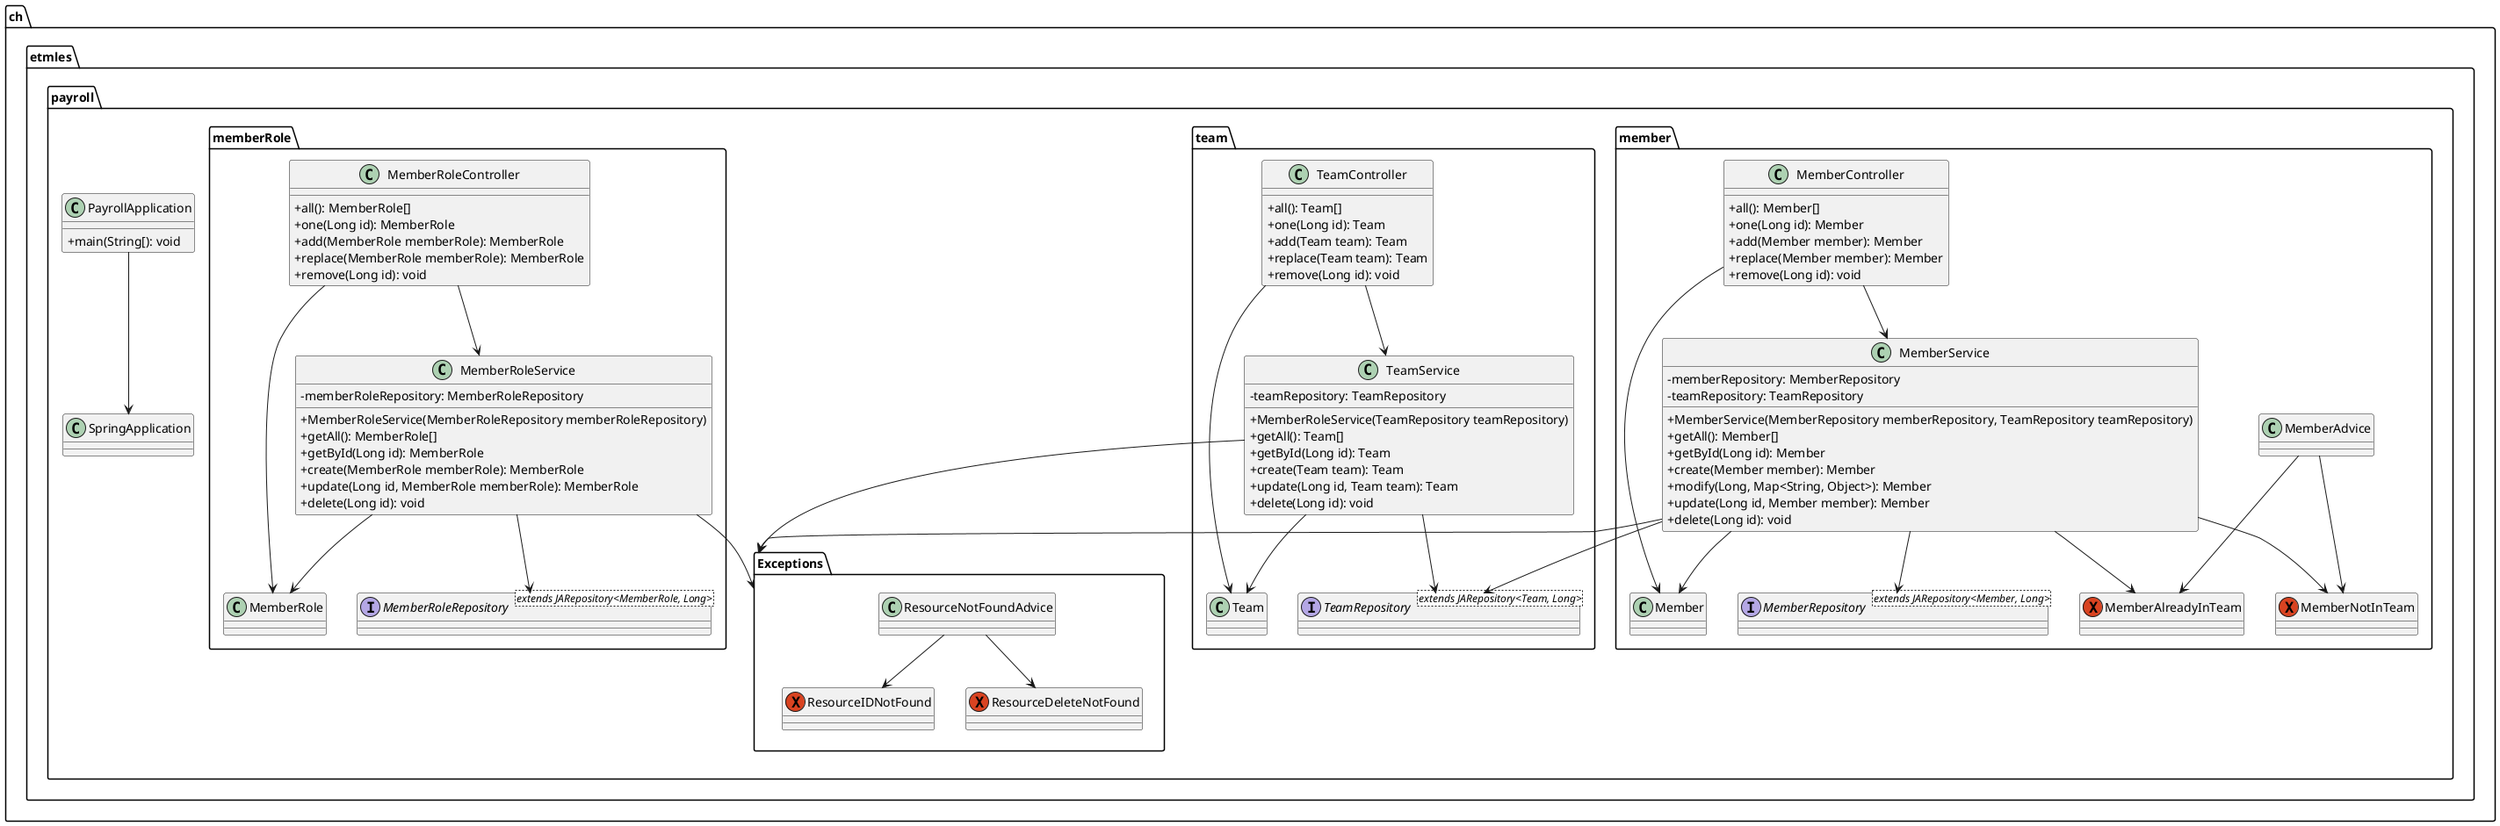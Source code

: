 @startuml

skinparam classAttributeIconSize 0

package ch.etmles.payroll {
    class "SpringApplication"
    class PayrollApplication {
        +main(String[): void
    }
    "PayrollApplication" --> "SpringApplication"

    package member {
        class Member {}
        interface MemberRepository<extends JARepository<Member, Long>>
        class MemberController {
            +all(): Member[]
            +one(Long id): Member
            +add(Member member): Member
            +replace(Member member): Member
            +remove(Long id): void
        }
        class MemberService {
            -memberRepository: MemberRepository
            -teamRepository: TeamRepository
            +MemberService(MemberRepository memberRepository, TeamRepository teamRepository)
            +getAll(): Member[]
            +getById(Long id): Member
            +create(Member member): Member
            +modify(Long, Map<String, Object>): Member
            +update(Long id, Member member): Member
            +delete(Long id): void
        }
        class "MemberAdvice"
        exception "MemberNotInTeam"
        exception "MemberAlreadyInTeam"

        "MemberController" --> "MemberService"
        "MemberController" --> "Member"
        "MemberService" --> "MemberRepository"
        "MemberService" --> "Member"
        "MemberService" --> "MemberNotInTeam"
        "MemberService" --> "MemberAlreadyInTeam"
        "MemberAdvice" --> "MemberNotInTeam"
        "MemberAdvice" --> "MemberAlreadyInTeam"
    }
    "MemberService" --> team.TeamRepository
    "MemberService" --> "Exceptions"

    package memberRole {
        class MemberRole {}
        interface MemberRoleRepository<extends JARepository<MemberRole, Long>>
        class MemberRoleController {
            +all(): MemberRole[]
            +one(Long id): MemberRole
            +add(MemberRole memberRole): MemberRole
            +replace(MemberRole memberRole): MemberRole
            +remove(Long id): void
        }
        class MemberRoleService {
            -memberRoleRepository: MemberRoleRepository
            +MemberRoleService(MemberRoleRepository memberRoleRepository)
            +getAll(): MemberRole[]
            +getById(Long id): MemberRole
            +create(MemberRole memberRole): MemberRole
            +update(Long id, MemberRole memberRole): MemberRole
            +delete(Long id): void
        }

        "MemberRoleController" --> "MemberRoleService"
        "MemberRoleController" --> "MemberRole"
        "MemberRoleService" --> "MemberRoleRepository"
        "MemberRoleService" --> "MemberRole"
    }

    "MemberRoleService" --> "Exceptions"

    package team {
        class Team {}
        interface TeamRepository<extends JARepository<Team, Long>>
        class TeamController {
            +all(): Team[]
            +one(Long id): Team
            +add(Team team): Team
            +replace(Team team): Team
            +remove(Long id): void
        }
        class TeamService {
            -teamRepository: TeamRepository
            +MemberRoleService(TeamRepository teamRepository)
            +getAll(): Team[]
            +getById(Long id): Team
            +create(Team team): Team
            +update(Long id, Team team): Team
            +delete(Long id): void
        }

        "TeamController" --> "TeamService"
        "TeamController" --> "Team"
        "TeamService" --> "TeamRepository"
        "TeamService" --> "Team"
    }

    "TeamService" --> "Exceptions"

    package Exceptions {
        exception "ResourceIDNotFound"
        exception "ResourceDeleteNotFound"
        class "ResourceNotFoundAdvice"

        "ResourceNotFoundAdvice" --> "ResourceIDNotFound"
        "ResourceNotFoundAdvice" --> "ResourceDeleteNotFound"
    }
}

@enduml
